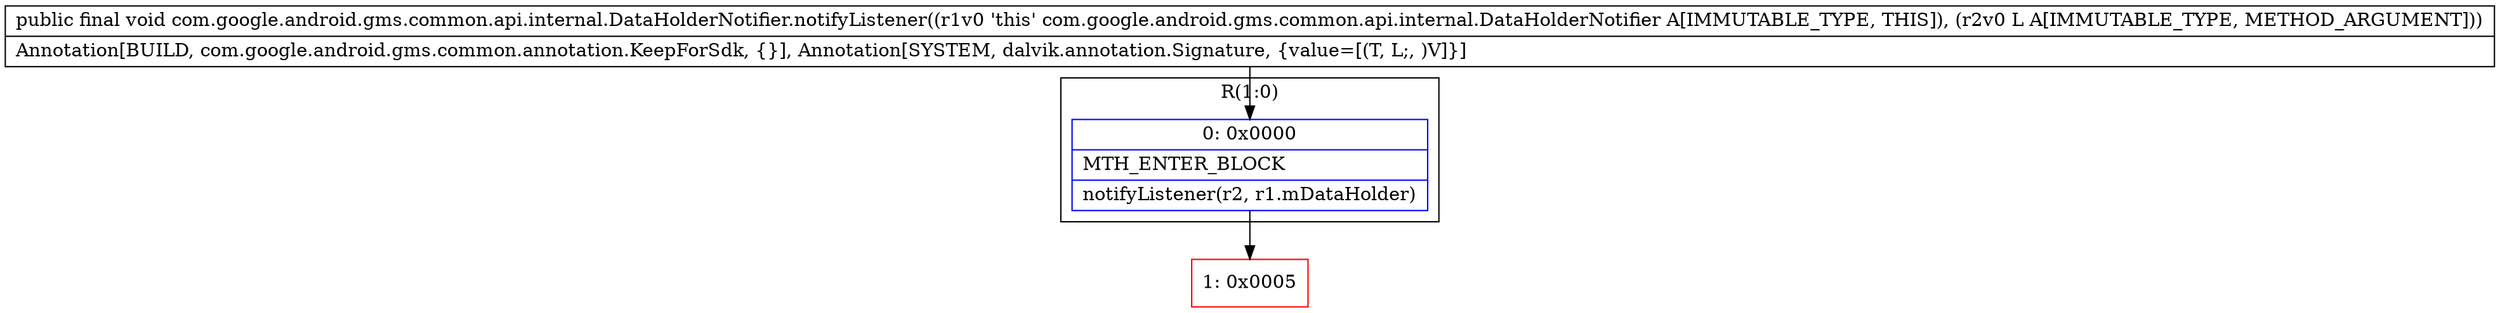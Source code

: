digraph "CFG forcom.google.android.gms.common.api.internal.DataHolderNotifier.notifyListener(Ljava\/lang\/Object;)V" {
subgraph cluster_Region_549216674 {
label = "R(1:0)";
node [shape=record,color=blue];
Node_0 [shape=record,label="{0\:\ 0x0000|MTH_ENTER_BLOCK\l|notifyListener(r2, r1.mDataHolder)\l}"];
}
Node_1 [shape=record,color=red,label="{1\:\ 0x0005}"];
MethodNode[shape=record,label="{public final void com.google.android.gms.common.api.internal.DataHolderNotifier.notifyListener((r1v0 'this' com.google.android.gms.common.api.internal.DataHolderNotifier A[IMMUTABLE_TYPE, THIS]), (r2v0 L A[IMMUTABLE_TYPE, METHOD_ARGUMENT]))  | Annotation[BUILD, com.google.android.gms.common.annotation.KeepForSdk, \{\}], Annotation[SYSTEM, dalvik.annotation.Signature, \{value=[(T, L;, )V]\}]\l}"];
MethodNode -> Node_0;
Node_0 -> Node_1;
}

